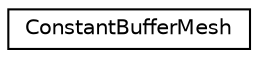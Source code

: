 digraph "クラス階層図"
{
 // LATEX_PDF_SIZE
  edge [fontname="Helvetica",fontsize="10",labelfontname="Helvetica",labelfontsize="10"];
  node [fontname="Helvetica",fontsize="10",shape=record];
  rankdir="LR";
  Node0 [label="ConstantBufferMesh",height=0.2,width=0.4,color="black", fillcolor="white", style="filled",URL="$struct_constant_buffer_mesh.html",tooltip=" "];
}
